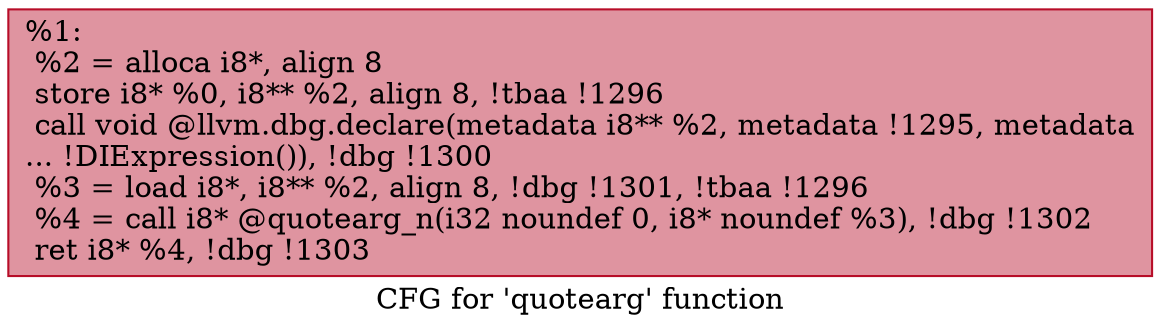 digraph "CFG for 'quotearg' function" {
	label="CFG for 'quotearg' function";

	Node0x1ec9940 [shape=record,color="#b70d28ff", style=filled, fillcolor="#b70d2870",label="{%1:\l  %2 = alloca i8*, align 8\l  store i8* %0, i8** %2, align 8, !tbaa !1296\l  call void @llvm.dbg.declare(metadata i8** %2, metadata !1295, metadata\l... !DIExpression()), !dbg !1300\l  %3 = load i8*, i8** %2, align 8, !dbg !1301, !tbaa !1296\l  %4 = call i8* @quotearg_n(i32 noundef 0, i8* noundef %3), !dbg !1302\l  ret i8* %4, !dbg !1303\l}"];
}
